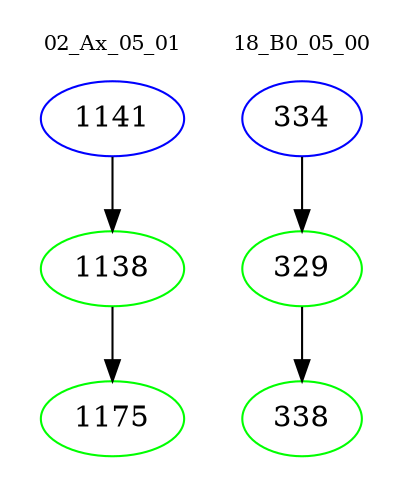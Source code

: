 digraph{
subgraph cluster_0 {
color = white
label = "02_Ax_05_01";
fontsize=10;
T0_1141 [label="1141", color="blue"]
T0_1141 -> T0_1138 [color="black"]
T0_1138 [label="1138", color="green"]
T0_1138 -> T0_1175 [color="black"]
T0_1175 [label="1175", color="green"]
}
subgraph cluster_1 {
color = white
label = "18_B0_05_00";
fontsize=10;
T1_334 [label="334", color="blue"]
T1_334 -> T1_329 [color="black"]
T1_329 [label="329", color="green"]
T1_329 -> T1_338 [color="black"]
T1_338 [label="338", color="green"]
}
}
